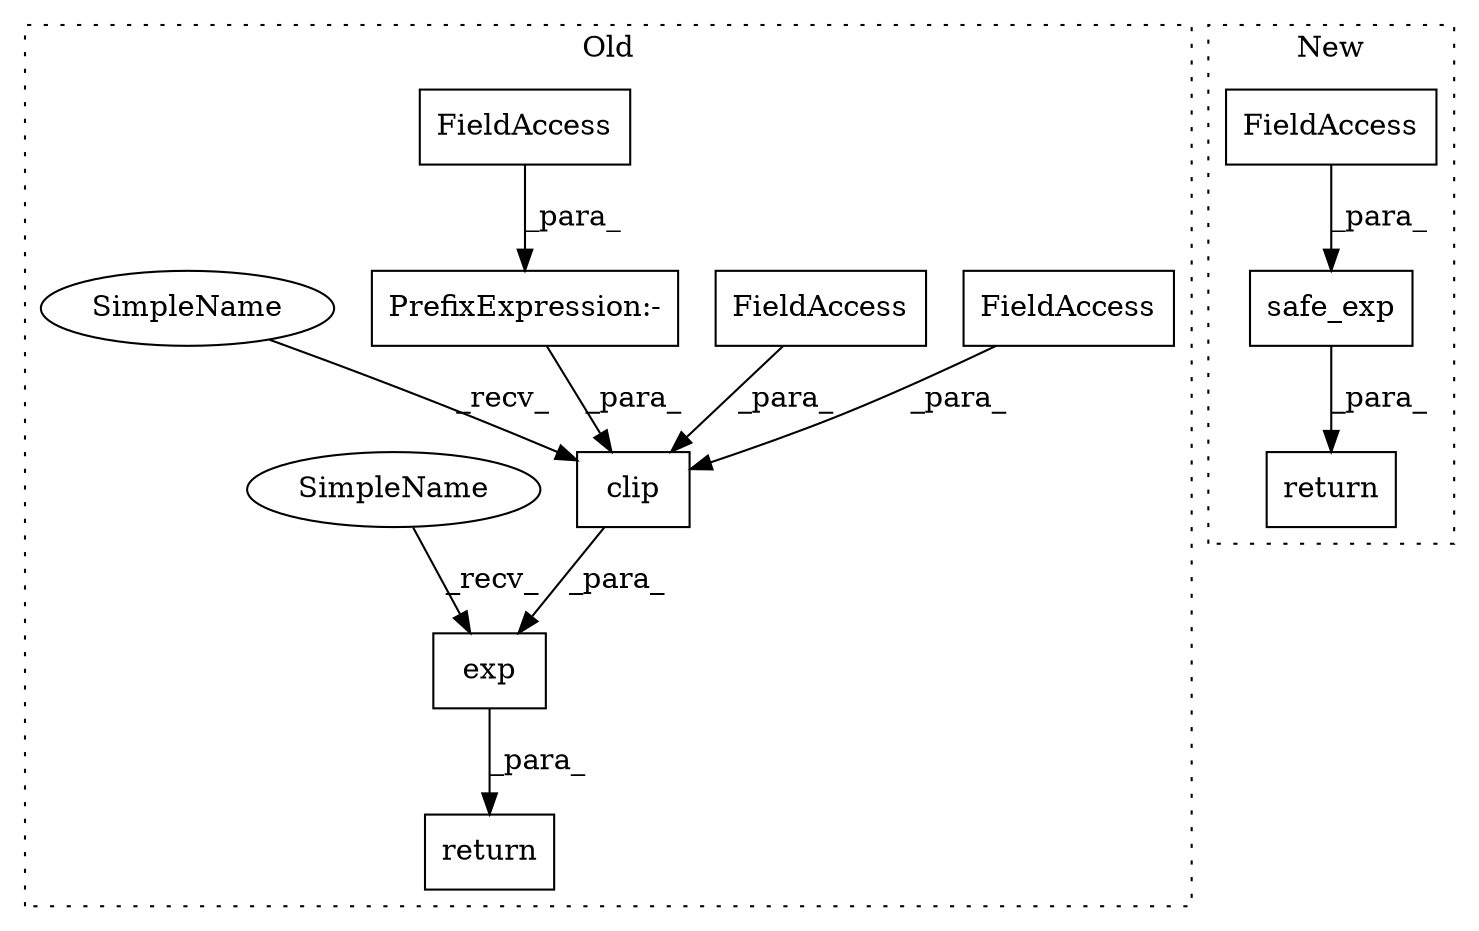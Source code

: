 digraph G {
subgraph cluster0 {
1 [label="return" a="41" s="2430" l="7" shape="box"];
4 [label="exp" a="32" s="2443,2479" l="4,1" shape="box"];
6 [label="clip" a="32" s="2453,2478" l="5,1" shape="box"];
7 [label="FieldAccess" a="22" s="2458" l="1" shape="box"];
8 [label="FieldAccess" a="22" s="2470" l="8" shape="box"];
9 [label="PrefixExpression:-" a="38" s="2460" l="1" shape="box"];
10 [label="FieldAccess" a="22" s="2461" l="8" shape="box"];
11 [label="SimpleName" a="42" s="2447" l="5" shape="ellipse"];
12 [label="SimpleName" a="42" s="2437" l="5" shape="ellipse"];
label = "Old";
style="dotted";
}
subgraph cluster1 {
2 [label="safe_exp" a="32" s="2554,2564" l="9,1" shape="box"];
3 [label="FieldAccess" a="22" s="2563" l="1" shape="box"];
5 [label="return" a="41" s="2547" l="7" shape="box"];
label = "New";
style="dotted";
}
2 -> 5 [label="_para_"];
3 -> 2 [label="_para_"];
4 -> 1 [label="_para_"];
6 -> 4 [label="_para_"];
7 -> 6 [label="_para_"];
8 -> 6 [label="_para_"];
9 -> 6 [label="_para_"];
10 -> 9 [label="_para_"];
11 -> 6 [label="_recv_"];
12 -> 4 [label="_recv_"];
}